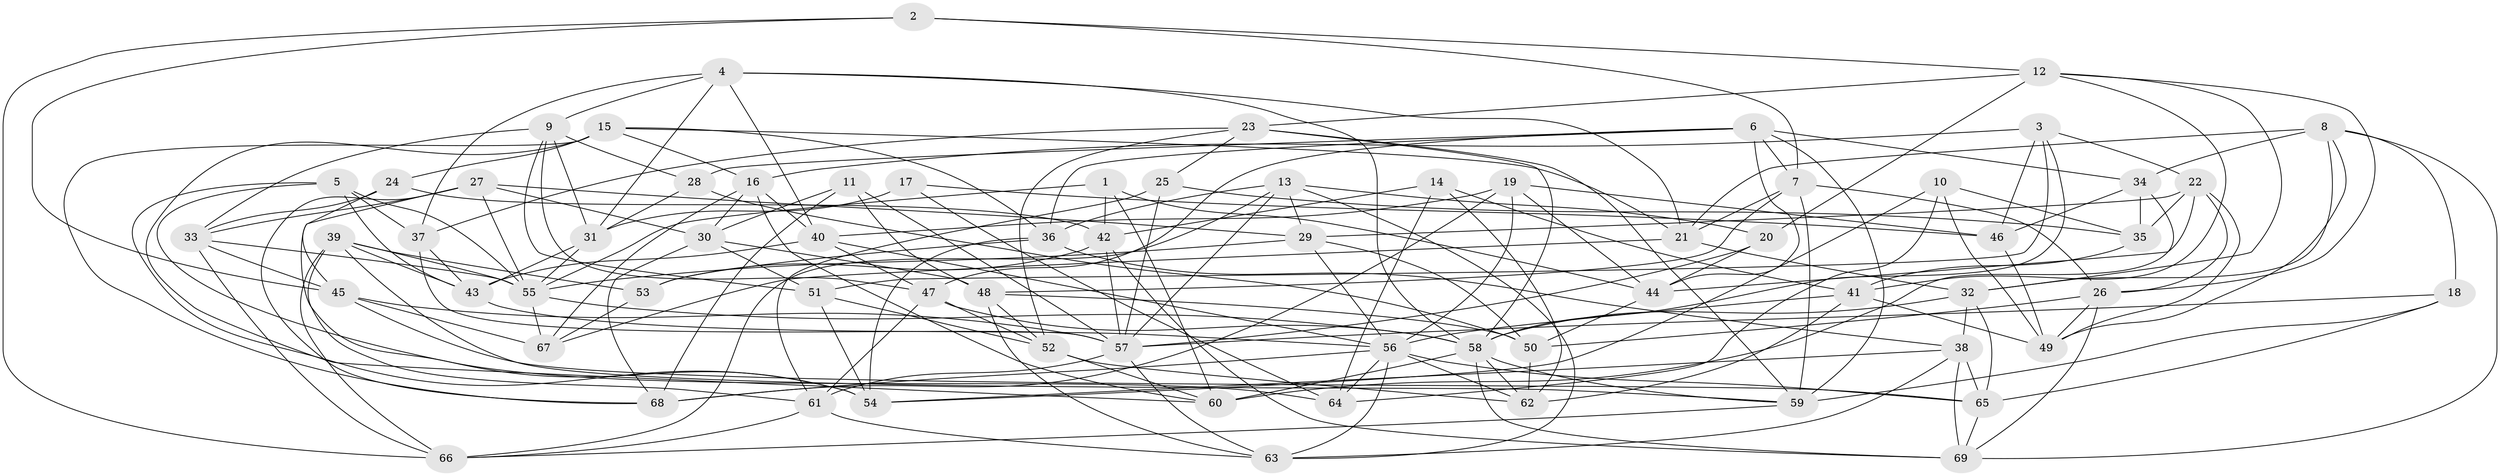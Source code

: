 // original degree distribution, {4: 1.0}
// Generated by graph-tools (version 1.1) at 2025/26/03/09/25 03:26:58]
// undirected, 69 vertices, 198 edges
graph export_dot {
graph [start="1"]
  node [color=gray90,style=filled];
  1;
  2;
  3;
  4;
  5;
  6;
  7;
  8;
  9;
  10;
  11;
  12;
  13;
  14;
  15;
  16;
  17;
  18;
  19;
  20;
  21;
  22;
  23;
  24;
  25;
  26;
  27;
  28;
  29;
  30;
  31;
  32;
  33;
  34;
  35;
  36;
  37;
  38;
  39;
  40;
  41;
  42;
  43;
  44;
  45;
  46;
  47;
  48;
  49;
  50;
  51;
  52;
  53;
  54;
  55;
  56;
  57;
  58;
  59;
  60;
  61;
  62;
  63;
  64;
  65;
  66;
  67;
  68;
  69;
  1 -- 42 [weight=1.0];
  1 -- 44 [weight=1.0];
  1 -- 55 [weight=1.0];
  1 -- 60 [weight=1.0];
  2 -- 7 [weight=1.0];
  2 -- 12 [weight=1.0];
  2 -- 45 [weight=1.0];
  2 -- 66 [weight=1.0];
  3 -- 16 [weight=1.0];
  3 -- 22 [weight=1.0];
  3 -- 46 [weight=1.0];
  3 -- 51 [weight=2.0];
  3 -- 58 [weight=1.0];
  4 -- 9 [weight=1.0];
  4 -- 21 [weight=1.0];
  4 -- 31 [weight=1.0];
  4 -- 37 [weight=1.0];
  4 -- 40 [weight=1.0];
  4 -- 58 [weight=1.0];
  5 -- 37 [weight=2.0];
  5 -- 43 [weight=1.0];
  5 -- 54 [weight=1.0];
  5 -- 55 [weight=1.0];
  5 -- 64 [weight=1.0];
  6 -- 7 [weight=1.0];
  6 -- 28 [weight=1.0];
  6 -- 34 [weight=1.0];
  6 -- 36 [weight=1.0];
  6 -- 44 [weight=1.0];
  6 -- 47 [weight=1.0];
  6 -- 59 [weight=2.0];
  7 -- 21 [weight=1.0];
  7 -- 26 [weight=1.0];
  7 -- 48 [weight=1.0];
  7 -- 59 [weight=1.0];
  8 -- 18 [weight=1.0];
  8 -- 21 [weight=1.0];
  8 -- 32 [weight=1.0];
  8 -- 34 [weight=1.0];
  8 -- 49 [weight=1.0];
  8 -- 69 [weight=1.0];
  9 -- 28 [weight=1.0];
  9 -- 31 [weight=1.0];
  9 -- 33 [weight=1.0];
  9 -- 47 [weight=1.0];
  9 -- 51 [weight=1.0];
  10 -- 35 [weight=1.0];
  10 -- 49 [weight=1.0];
  10 -- 54 [weight=1.0];
  10 -- 64 [weight=1.0];
  11 -- 30 [weight=1.0];
  11 -- 48 [weight=1.0];
  11 -- 57 [weight=1.0];
  11 -- 68 [weight=1.0];
  12 -- 20 [weight=1.0];
  12 -- 23 [weight=1.0];
  12 -- 26 [weight=1.0];
  12 -- 32 [weight=1.0];
  12 -- 41 [weight=1.0];
  13 -- 20 [weight=1.0];
  13 -- 29 [weight=1.0];
  13 -- 36 [weight=1.0];
  13 -- 57 [weight=1.0];
  13 -- 63 [weight=1.0];
  13 -- 66 [weight=1.0];
  14 -- 41 [weight=1.0];
  14 -- 42 [weight=1.0];
  14 -- 62 [weight=1.0];
  14 -- 64 [weight=1.0];
  15 -- 16 [weight=1.0];
  15 -- 21 [weight=1.0];
  15 -- 24 [weight=1.0];
  15 -- 36 [weight=1.0];
  15 -- 60 [weight=1.0];
  15 -- 68 [weight=1.0];
  16 -- 30 [weight=1.0];
  16 -- 40 [weight=1.0];
  16 -- 60 [weight=1.0];
  16 -- 67 [weight=1.0];
  17 -- 31 [weight=1.0];
  17 -- 46 [weight=1.0];
  17 -- 64 [weight=2.0];
  18 -- 57 [weight=1.0];
  18 -- 59 [weight=1.0];
  18 -- 65 [weight=1.0];
  19 -- 40 [weight=1.0];
  19 -- 44 [weight=1.0];
  19 -- 46 [weight=2.0];
  19 -- 56 [weight=1.0];
  19 -- 68 [weight=1.0];
  20 -- 44 [weight=1.0];
  20 -- 57 [weight=1.0];
  21 -- 32 [weight=1.0];
  21 -- 67 [weight=1.0];
  22 -- 26 [weight=1.0];
  22 -- 29 [weight=1.0];
  22 -- 35 [weight=1.0];
  22 -- 44 [weight=1.0];
  22 -- 49 [weight=1.0];
  23 -- 25 [weight=1.0];
  23 -- 37 [weight=1.0];
  23 -- 52 [weight=1.0];
  23 -- 58 [weight=1.0];
  23 -- 59 [weight=1.0];
  24 -- 33 [weight=1.0];
  24 -- 42 [weight=1.0];
  24 -- 45 [weight=1.0];
  25 -- 35 [weight=1.0];
  25 -- 57 [weight=1.0];
  25 -- 61 [weight=1.0];
  26 -- 49 [weight=1.0];
  26 -- 50 [weight=1.0];
  26 -- 69 [weight=1.0];
  27 -- 29 [weight=1.0];
  27 -- 30 [weight=1.0];
  27 -- 33 [weight=1.0];
  27 -- 54 [weight=1.0];
  27 -- 55 [weight=1.0];
  27 -- 68 [weight=1.0];
  28 -- 31 [weight=1.0];
  28 -- 50 [weight=1.0];
  29 -- 50 [weight=1.0];
  29 -- 55 [weight=1.0];
  29 -- 56 [weight=1.0];
  30 -- 48 [weight=1.0];
  30 -- 51 [weight=1.0];
  30 -- 68 [weight=1.0];
  31 -- 43 [weight=1.0];
  31 -- 55 [weight=1.0];
  32 -- 38 [weight=1.0];
  32 -- 58 [weight=1.0];
  32 -- 65 [weight=1.0];
  33 -- 45 [weight=1.0];
  33 -- 55 [weight=1.0];
  33 -- 66 [weight=1.0];
  34 -- 35 [weight=2.0];
  34 -- 46 [weight=1.0];
  34 -- 60 [weight=1.0];
  35 -- 41 [weight=1.0];
  36 -- 38 [weight=1.0];
  36 -- 53 [weight=1.0];
  36 -- 54 [weight=1.0];
  37 -- 43 [weight=1.0];
  37 -- 57 [weight=1.0];
  38 -- 54 [weight=1.0];
  38 -- 63 [weight=1.0];
  38 -- 65 [weight=1.0];
  38 -- 69 [weight=1.0];
  39 -- 43 [weight=1.0];
  39 -- 53 [weight=1.0];
  39 -- 55 [weight=1.0];
  39 -- 59 [weight=1.0];
  39 -- 61 [weight=1.0];
  39 -- 66 [weight=1.0];
  40 -- 43 [weight=1.0];
  40 -- 47 [weight=1.0];
  40 -- 56 [weight=1.0];
  41 -- 49 [weight=1.0];
  41 -- 56 [weight=1.0];
  41 -- 62 [weight=1.0];
  42 -- 53 [weight=1.0];
  42 -- 57 [weight=1.0];
  42 -- 69 [weight=1.0];
  43 -- 56 [weight=1.0];
  44 -- 50 [weight=1.0];
  45 -- 57 [weight=1.0];
  45 -- 65 [weight=1.0];
  45 -- 67 [weight=1.0];
  46 -- 49 [weight=1.0];
  47 -- 52 [weight=1.0];
  47 -- 58 [weight=1.0];
  47 -- 61 [weight=1.0];
  48 -- 50 [weight=1.0];
  48 -- 52 [weight=1.0];
  48 -- 63 [weight=1.0];
  50 -- 62 [weight=1.0];
  51 -- 52 [weight=1.0];
  51 -- 54 [weight=1.0];
  52 -- 60 [weight=1.0];
  52 -- 62 [weight=1.0];
  53 -- 67 [weight=1.0];
  55 -- 58 [weight=1.0];
  55 -- 67 [weight=2.0];
  56 -- 62 [weight=1.0];
  56 -- 63 [weight=1.0];
  56 -- 64 [weight=1.0];
  56 -- 65 [weight=1.0];
  56 -- 68 [weight=1.0];
  57 -- 61 [weight=1.0];
  57 -- 63 [weight=1.0];
  58 -- 59 [weight=1.0];
  58 -- 60 [weight=1.0];
  58 -- 62 [weight=1.0];
  58 -- 69 [weight=1.0];
  59 -- 66 [weight=1.0];
  61 -- 63 [weight=1.0];
  61 -- 66 [weight=1.0];
  65 -- 69 [weight=1.0];
}
